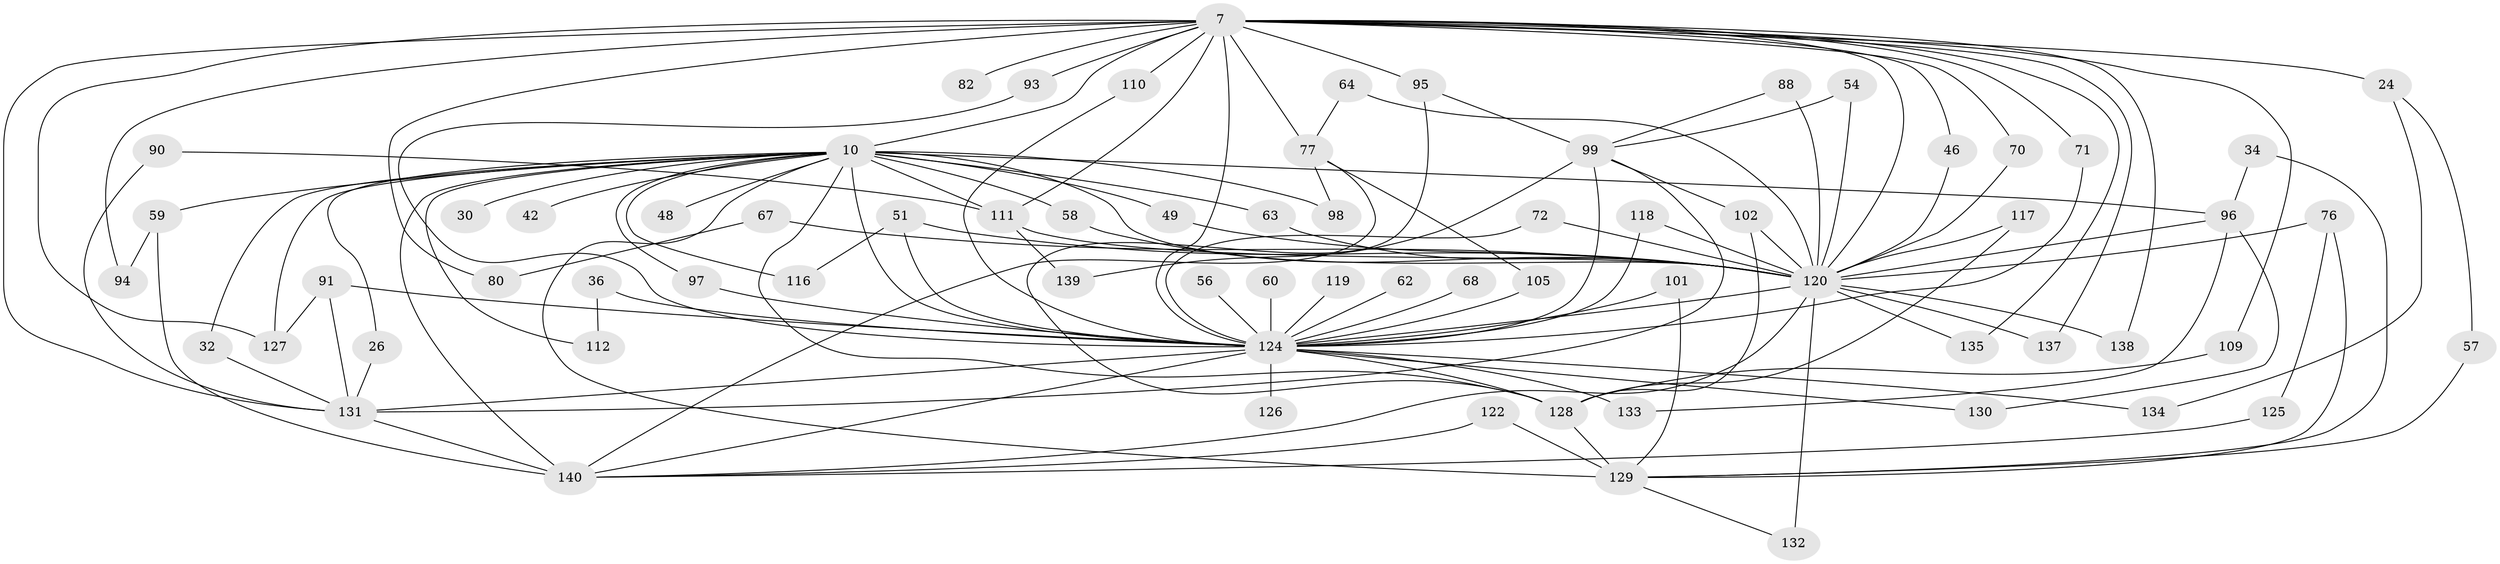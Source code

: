 // original degree distribution, {14: 0.014285714285714285, 27: 0.007142857142857143, 32: 0.007142857142857143, 23: 0.02142857142857143, 22: 0.014285714285714285, 16: 0.014285714285714285, 13: 0.007142857142857143, 10: 0.007142857142857143, 4: 0.1, 5: 0.05714285714285714, 2: 0.55, 6: 0.007142857142857143, 8: 0.014285714285714285, 3: 0.16428571428571428, 7: 0.014285714285714285}
// Generated by graph-tools (version 1.1) at 2025/44/03/09/25 04:44:12]
// undirected, 70 vertices, 131 edges
graph export_dot {
graph [start="1"]
  node [color=gray90,style=filled];
  7 [super="+1+2"];
  10 [super="+9+6"];
  24;
  26;
  30;
  32;
  34;
  36;
  42;
  46;
  48;
  49;
  51;
  54;
  56;
  57;
  58;
  59 [super="+52"];
  60;
  62;
  63;
  64;
  67;
  68;
  70;
  71;
  72;
  76 [super="+41"];
  77 [super="+50"];
  80;
  82;
  88 [super="+85"];
  90;
  91 [super="+45+44"];
  93;
  94;
  95 [super="+86"];
  96 [super="+38+21"];
  97;
  98;
  99 [super="+47+83"];
  101;
  102 [super="+92"];
  105;
  109;
  110;
  111 [super="+104"];
  112;
  116;
  117;
  118;
  119 [super="+65"];
  120 [super="+13+106+5"];
  122;
  124 [super="+123+114+107+75"];
  125;
  126;
  127 [super="+31"];
  128 [super="+87+53+108"];
  129 [super="+28+79"];
  130;
  131 [super="+19+11+81+121"];
  132;
  133;
  134;
  135;
  137;
  138;
  139;
  140 [super="+113+136+115"];
  7 -- 10 [weight=9];
  7 -- 24 [weight=2];
  7 -- 46;
  7 -- 71;
  7 -- 95;
  7 -- 110;
  7 -- 137;
  7 -- 82 [weight=2];
  7 -- 77 [weight=4];
  7 -- 70;
  7 -- 135;
  7 -- 138;
  7 -- 80;
  7 -- 93;
  7 -- 94;
  7 -- 109;
  7 -- 131 [weight=3];
  7 -- 120 [weight=7];
  7 -- 124 [weight=8];
  7 -- 111;
  7 -- 127 [weight=2];
  10 -- 30 [weight=2];
  10 -- 48 [weight=2];
  10 -- 59 [weight=2];
  10 -- 63;
  10 -- 98;
  10 -- 127;
  10 -- 32;
  10 -- 97;
  10 -- 42;
  10 -- 112;
  10 -- 129 [weight=4];
  10 -- 26;
  10 -- 49;
  10 -- 116;
  10 -- 58;
  10 -- 96;
  10 -- 124 [weight=10];
  10 -- 128;
  10 -- 120 [weight=6];
  10 -- 111 [weight=2];
  10 -- 140 [weight=3];
  24 -- 57;
  24 -- 134;
  26 -- 131;
  32 -- 131;
  34 -- 129;
  34 -- 96;
  36 -- 112;
  36 -- 124 [weight=2];
  46 -- 120;
  49 -- 120;
  51 -- 116;
  51 -- 124;
  51 -- 120 [weight=2];
  54 -- 99;
  54 -- 120;
  56 -- 124 [weight=2];
  57 -- 129;
  58 -- 120;
  59 -- 94;
  59 -- 140 [weight=2];
  60 -- 124 [weight=2];
  62 -- 124;
  63 -- 120;
  64 -- 77;
  64 -- 120;
  67 -- 80;
  67 -- 120 [weight=2];
  68 -- 124 [weight=2];
  70 -- 120;
  71 -- 124;
  72 -- 124;
  72 -- 120;
  76 -- 129 [weight=2];
  76 -- 125;
  76 -- 120 [weight=2];
  77 -- 98;
  77 -- 105;
  77 -- 140;
  88 -- 99;
  88 -- 120 [weight=2];
  90 -- 131;
  90 -- 111;
  91 -- 124 [weight=3];
  91 -- 131 [weight=2];
  91 -- 127;
  93 -- 124;
  95 -- 99;
  95 -- 128;
  96 -- 130;
  96 -- 133;
  96 -- 120 [weight=4];
  97 -- 124;
  99 -- 131;
  99 -- 139;
  99 -- 102;
  99 -- 124 [weight=4];
  101 -- 129;
  101 -- 124;
  102 -- 128;
  102 -- 120;
  105 -- 124;
  109 -- 128;
  110 -- 124;
  111 -- 120 [weight=3];
  111 -- 139;
  117 -- 128;
  117 -- 120;
  118 -- 124;
  118 -- 120;
  119 -- 124 [weight=3];
  120 -- 132;
  120 -- 124 [weight=11];
  120 -- 135;
  120 -- 137;
  120 -- 138;
  120 -- 140 [weight=2];
  122 -- 129;
  122 -- 140;
  124 -- 131 [weight=3];
  124 -- 134;
  124 -- 140 [weight=2];
  124 -- 128 [weight=6];
  124 -- 133;
  124 -- 126 [weight=2];
  124 -- 130;
  125 -- 140;
  128 -- 129;
  129 -- 132;
  131 -- 140 [weight=2];
}
